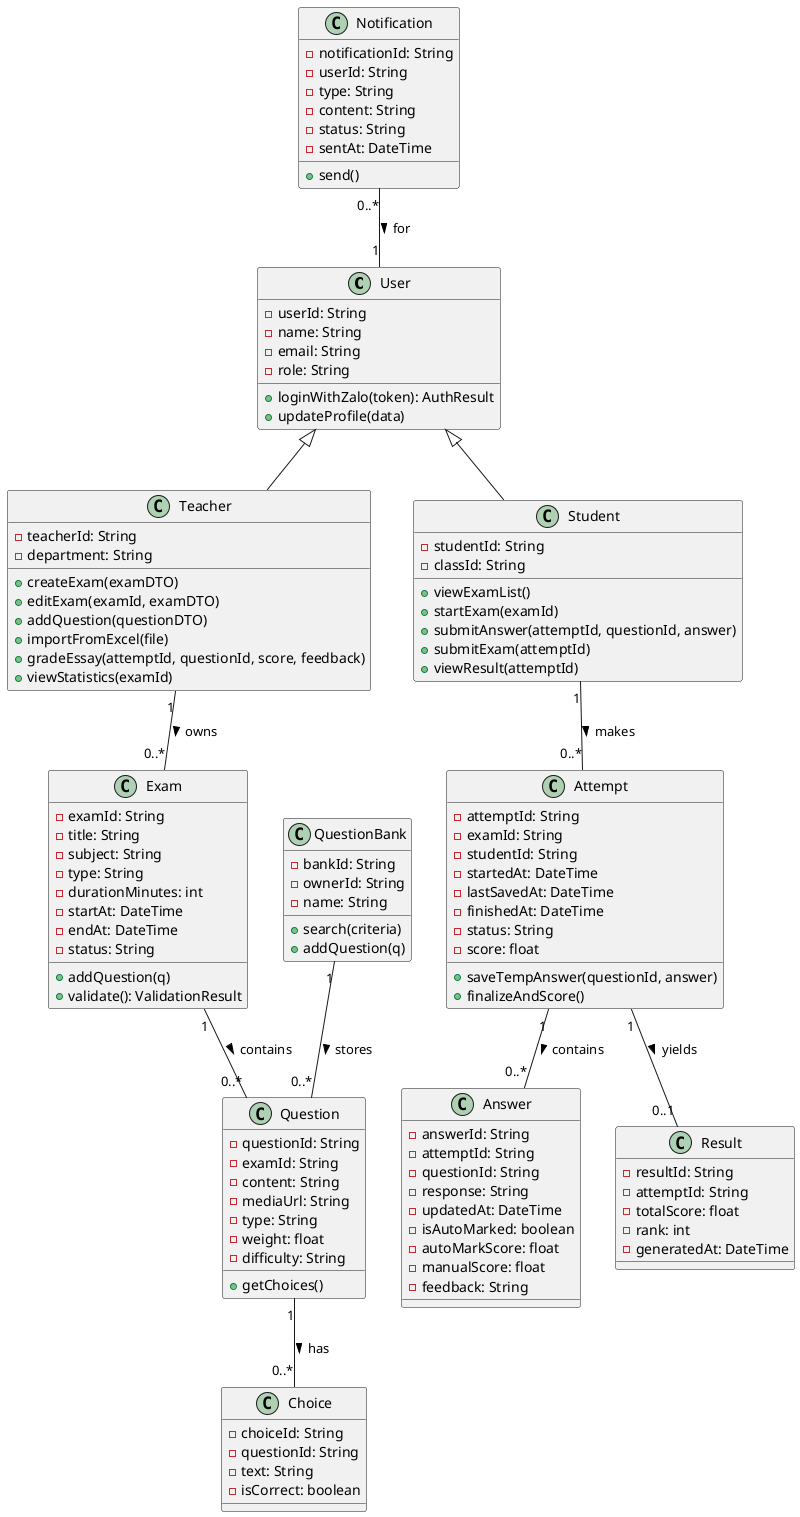 @startuml
class User {
  - userId: String
  - name: String
  - email: String
  - role: String
  + loginWithZalo(token): AuthResult
  + updateProfile(data)
}
class Student {
  - studentId: String
  - classId: String
  + viewExamList()
  + startExam(examId)
  + submitAnswer(attemptId, questionId, answer)
  + submitExam(attemptId)
  + viewResult(attemptId)
}
class Teacher {
  - teacherId: String
  - department: String
  + createExam(examDTO)
  + editExam(examId, examDTO)
  + addQuestion(questionDTO)
  + importFromExcel(file)
  + gradeEssay(attemptId, questionId, score, feedback)
  + viewStatistics(examId)
}
class Exam {
  - examId: String
  - title: String
  - subject: String
  - type: String
  - durationMinutes: int
  - startAt: DateTime
  - endAt: DateTime
  - status: String
  + addQuestion(q)
  + validate(): ValidationResult
}

class Question {
  - questionId: String
  - examId: String
  - content: String
  - mediaUrl: String
  - type: String
  - weight: float
  - difficulty: String
  + getChoices()
}
class Choice {
  - choiceId: String
  - questionId: String
  - text: String
  - isCorrect: boolean
}
class Attempt {
  - attemptId: String
  - examId: String
  - studentId: String
  - startedAt: DateTime
  - lastSavedAt: DateTime
  - finishedAt: DateTime
  - status: String
  - score: float
  + saveTempAnswer(questionId, answer)
  + finalizeAndScore()
}
class Answer {
  - answerId: String
  - attemptId: String
  - questionId: String
  - response: String
  - updatedAt: DateTime
  - isAutoMarked: boolean
  - autoMarkScore: float
  - manualScore: float
  - feedback: String
}
class Result {
  - resultId: String
  - attemptId: String
  - totalScore: float
  - rank: int
  - generatedAt: DateTime
}
class QuestionBank {
  - bankId: String
  - ownerId: String
  - name: String
  + search(criteria)
  + addQuestion(q)
}
class Notification {
  - notificationId: String
  - userId: String
  - type: String
  - content: String
  - status: String
  - sentAt: DateTime
  + send()
}
User <|-- Student
User <|-- Teacher
Teacher "1" -- "0..*" Exam : owns >
Exam "1" -- "0..*" Question : contains >
Question "1" -- "0..*" Choice : has >
Student "1" -- "0..*" Attempt : makes >
Attempt "1" -- "0..*" Answer : contains >
Attempt "1" -- "0..1" Result : yields >
QuestionBank "1" -- "0..*" Question : stores >
Notification "0..*" -- "1" User : for >
@enduml
